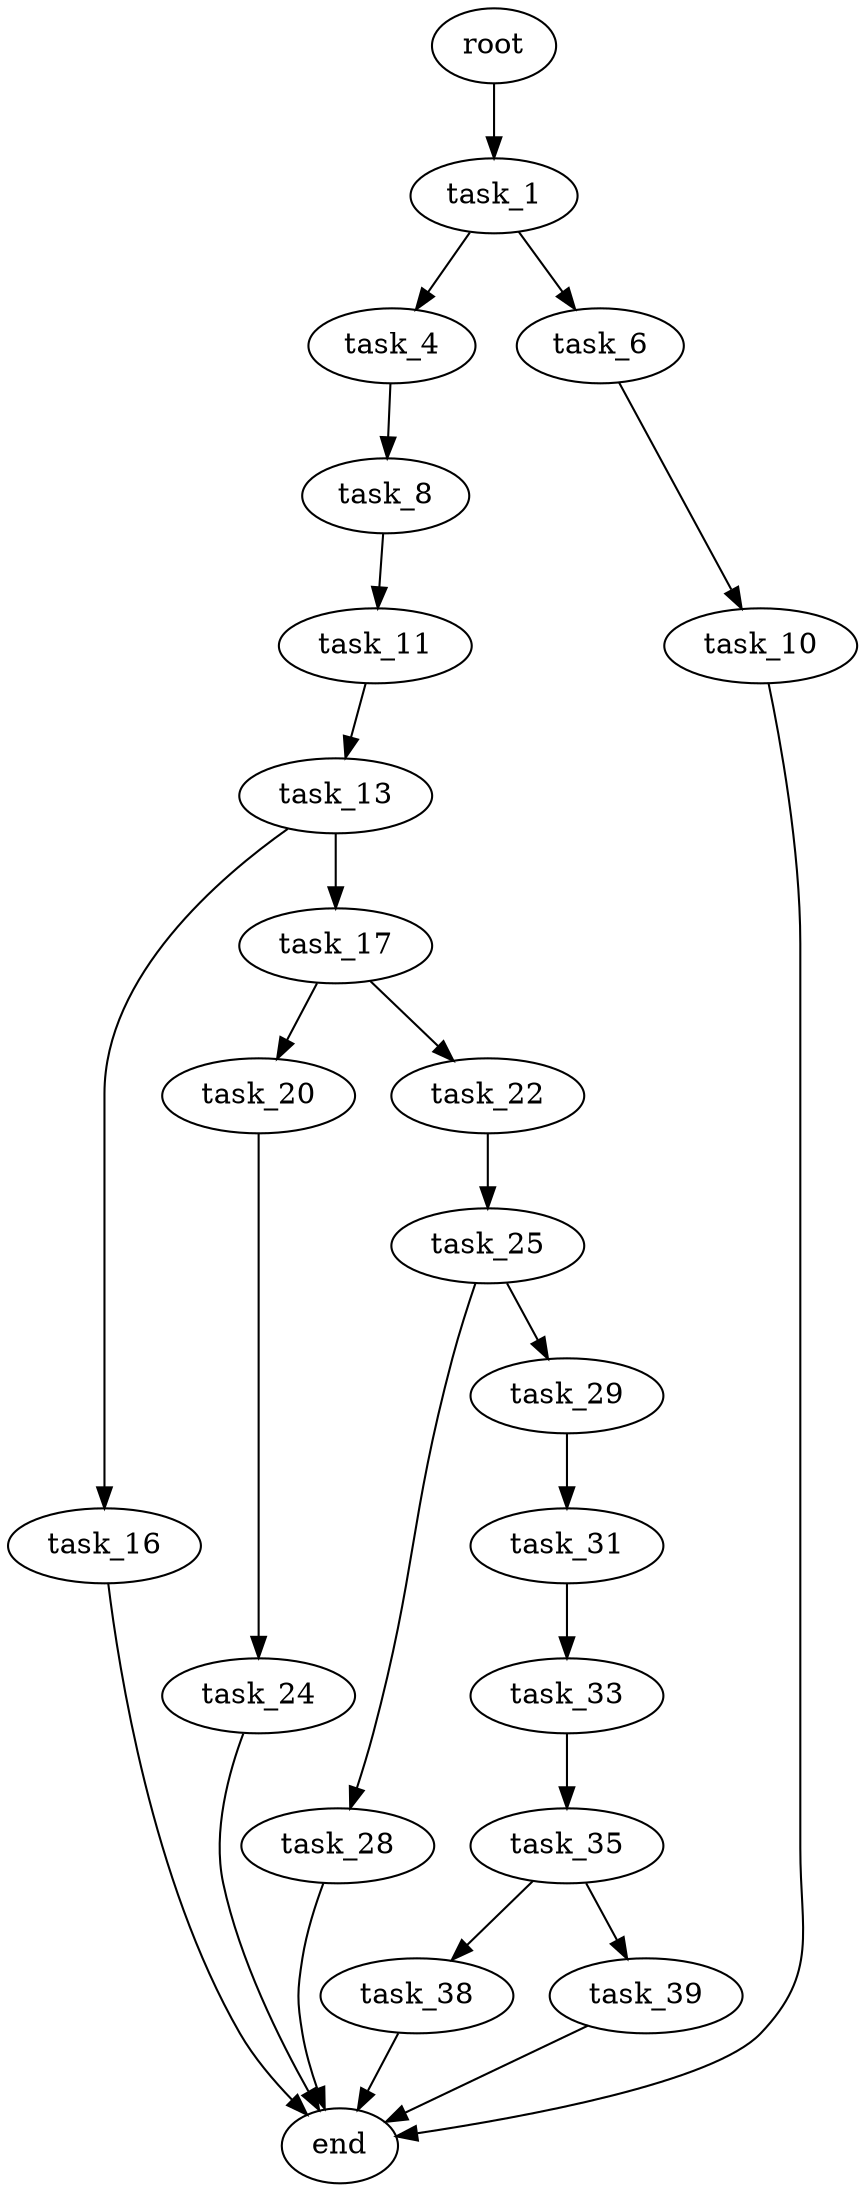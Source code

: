 digraph G {
  root [size="0.000000"];
  task_1 [size="7201221641.000000"];
  task_4 [size="231928233984.000000"];
  task_6 [size="195867407519.000000"];
  task_8 [size="1073741824000.000000"];
  task_10 [size="782757789696.000000"];
  task_11 [size="8589934592.000000"];
  end [size="0.000000"];
  task_13 [size="11023726165.000000"];
  task_16 [size="134217728000.000000"];
  task_17 [size="130233711072.000000"];
  task_20 [size="1659770113.000000"];
  task_22 [size="1073741824000.000000"];
  task_24 [size="83651818210.000000"];
  task_25 [size="368293445632.000000"];
  task_28 [size="205291251588.000000"];
  task_29 [size="17006831224.000000"];
  task_31 [size="167739078643.000000"];
  task_33 [size="368293445632.000000"];
  task_35 [size="742404142017.000000"];
  task_38 [size="782757789696.000000"];
  task_39 [size="782757789696.000000"];

  root -> task_1 [size="1.000000"];
  task_1 -> task_4 [size="209715200.000000"];
  task_1 -> task_6 [size="209715200.000000"];
  task_4 -> task_8 [size="301989888.000000"];
  task_6 -> task_10 [size="209715200.000000"];
  task_8 -> task_11 [size="838860800.000000"];
  task_10 -> end [size="1.000000"];
  task_11 -> task_13 [size="33554432.000000"];
  task_13 -> task_16 [size="679477248.000000"];
  task_13 -> task_17 [size="679477248.000000"];
  task_16 -> end [size="1.000000"];
  task_17 -> task_20 [size="134217728.000000"];
  task_17 -> task_22 [size="134217728.000000"];
  task_20 -> task_24 [size="134217728.000000"];
  task_22 -> task_25 [size="838860800.000000"];
  task_24 -> end [size="1.000000"];
  task_25 -> task_28 [size="411041792.000000"];
  task_25 -> task_29 [size="411041792.000000"];
  task_28 -> end [size="1.000000"];
  task_29 -> task_31 [size="411041792.000000"];
  task_31 -> task_33 [size="209715200.000000"];
  task_33 -> task_35 [size="411041792.000000"];
  task_35 -> task_38 [size="838860800.000000"];
  task_35 -> task_39 [size="838860800.000000"];
  task_38 -> end [size="1.000000"];
  task_39 -> end [size="1.000000"];
}
